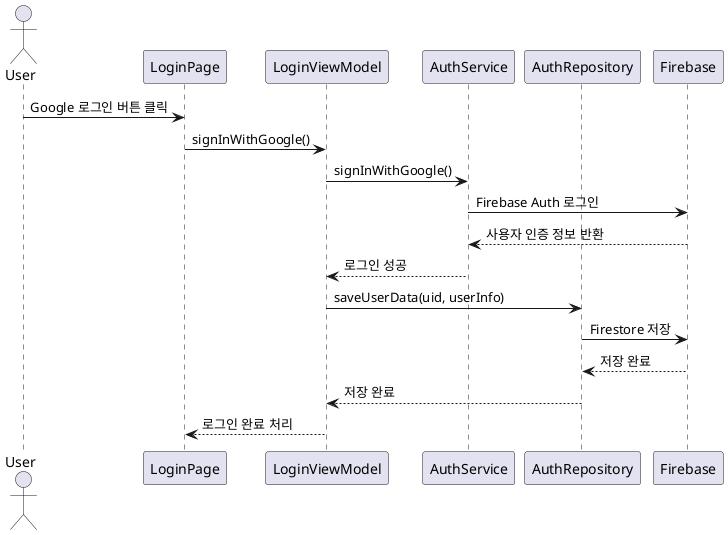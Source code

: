 @startuml
actor User

participant "LoginPage" as Login
participant "LoginViewModel" as ViewModel
participant "AuthService" as Auth
participant "AuthRepository" as Repo
participant "Firebase" as Firebase

User -> Login: Google 로그인 버튼 클릭
Login -> ViewModel: signInWithGoogle()
ViewModel -> Auth: signInWithGoogle()
Auth -> Firebase: Firebase Auth 로그인
Firebase --> Auth: 사용자 인증 정보 반환
Auth --> ViewModel: 로그인 성공

ViewModel -> Repo: saveUserData(uid, userInfo)
Repo -> Firebase: Firestore 저장
Firebase --> Repo: 저장 완료
Repo --> ViewModel: 저장 완료
ViewModel --> Login: 로그인 완료 처리

@enduml
